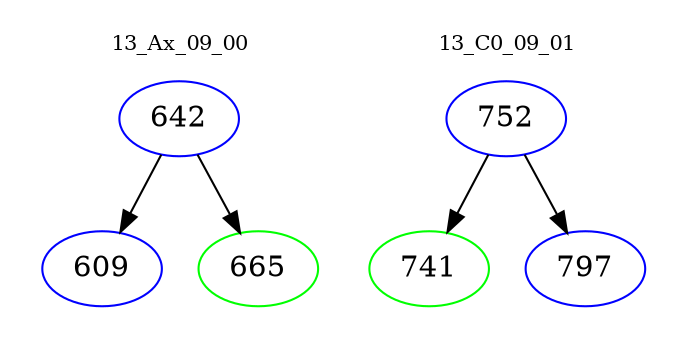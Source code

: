 digraph{
subgraph cluster_0 {
color = white
label = "13_Ax_09_00";
fontsize=10;
T0_642 [label="642", color="blue"]
T0_642 -> T0_609 [color="black"]
T0_609 [label="609", color="blue"]
T0_642 -> T0_665 [color="black"]
T0_665 [label="665", color="green"]
}
subgraph cluster_1 {
color = white
label = "13_C0_09_01";
fontsize=10;
T1_752 [label="752", color="blue"]
T1_752 -> T1_741 [color="black"]
T1_741 [label="741", color="green"]
T1_752 -> T1_797 [color="black"]
T1_797 [label="797", color="blue"]
}
}
